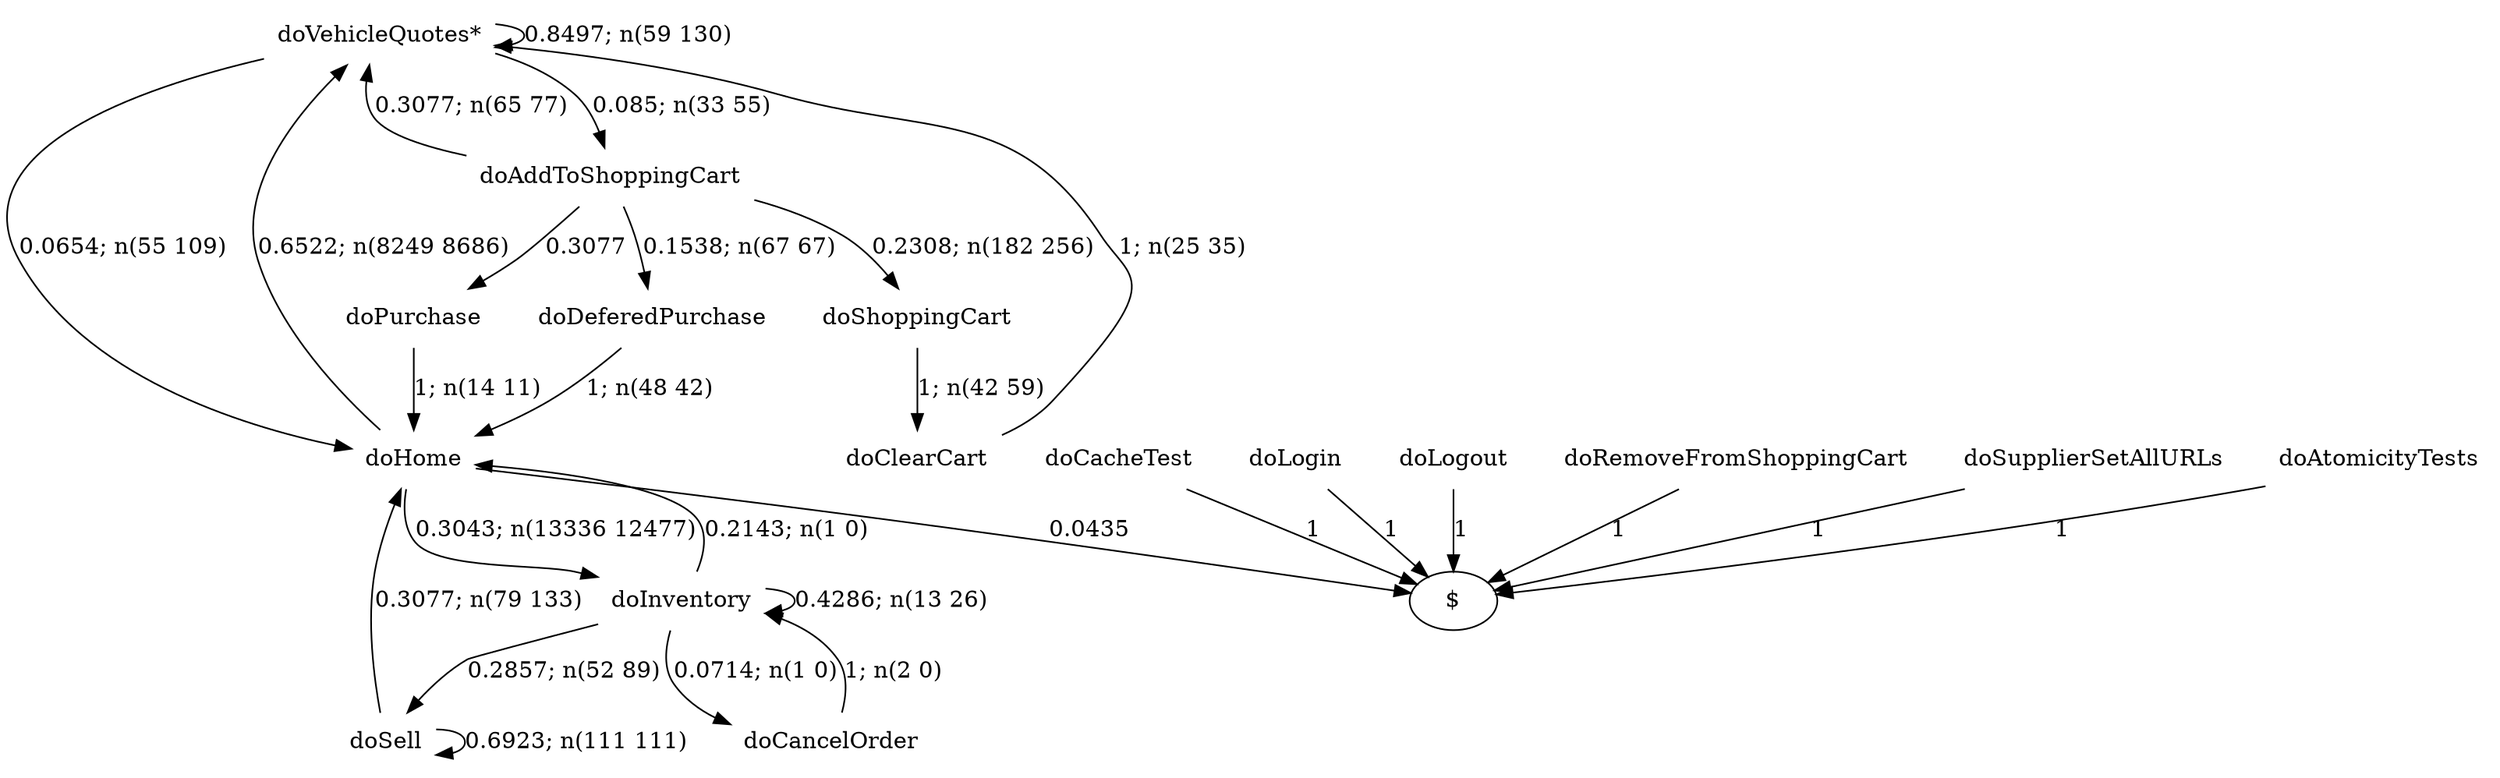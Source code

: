 digraph G {"doVehicleQuotes*" [label="doVehicleQuotes*",shape=none];"doSupplierSetAllURLs" [label="doSupplierSetAllURLs",shape=none];"doAtomicityTests" [label="doAtomicityTests",shape=none];"doCacheTest" [label="doCacheTest",shape=none];"doLogin" [label="doLogin",shape=none];"doAddToShoppingCart" [label="doAddToShoppingCart",shape=none];"doDeferedPurchase" [label="doDeferedPurchase",shape=none];"doHome" [label="doHome",shape=none];"doShoppingCart" [label="doShoppingCart",shape=none];"doClearCart" [label="doClearCart",shape=none];"doPurchase" [label="doPurchase",shape=none];"doInventory" [label="doInventory",shape=none];"doSell" [label="doSell",shape=none];"doLogout" [label="doLogout",shape=none];"doCancelOrder" [label="doCancelOrder",shape=none];"doRemoveFromShoppingCart" [label="doRemoveFromShoppingCart",shape=none];"doVehicleQuotes*"->"doVehicleQuotes*" [style=solid,label="0.8497; n(59 130)"];"doVehicleQuotes*"->"doAddToShoppingCart" [style=solid,label="0.085; n(33 55)"];"doVehicleQuotes*"->"doHome" [style=solid,label="0.0654; n(55 109)"];"doSupplierSetAllURLs"->"$" [style=solid,label="1"];"doAtomicityTests"->"$" [style=solid,label="1"];"doCacheTest"->"$" [style=solid,label="1"];"doLogin"->"$" [style=solid,label="1"];"doAddToShoppingCart"->"doVehicleQuotes*" [style=solid,label="0.3077; n(65 77)"];"doAddToShoppingCart"->"doDeferedPurchase" [style=solid,label="0.1538; n(67 67)"];"doAddToShoppingCart"->"doShoppingCart" [style=solid,label="0.2308; n(182 256)"];"doAddToShoppingCart"->"doPurchase" [style=solid,label="0.3077"];"doDeferedPurchase"->"doHome" [style=solid,label="1; n(48 42)"];"doHome"->"doVehicleQuotes*" [style=solid,label="0.6522; n(8249 8686)"];"doHome"->"doInventory" [style=solid,label="0.3043; n(13336 12477)"];"doHome"->"$" [style=solid,label="0.0435"];"doShoppingCart"->"doClearCart" [style=solid,label="1; n(42 59)"];"doClearCart"->"doVehicleQuotes*" [style=solid,label="1; n(25 35)"];"doPurchase"->"doHome" [style=solid,label="1; n(14 11)"];"doInventory"->"doHome" [style=solid,label="0.2143; n(1 0)"];"doInventory"->"doInventory" [style=solid,label="0.4286; n(13 26)"];"doInventory"->"doSell" [style=solid,label="0.2857; n(52 89)"];"doInventory"->"doCancelOrder" [style=solid,label="0.0714; n(1 0)"];"doSell"->"doHome" [style=solid,label="0.3077; n(79 133)"];"doSell"->"doSell" [style=solid,label="0.6923; n(111 111)"];"doLogout"->"$" [style=solid,label="1"];"doCancelOrder"->"doInventory" [style=solid,label="1; n(2 0)"];"doRemoveFromShoppingCart"->"$" [style=solid,label="1"];}